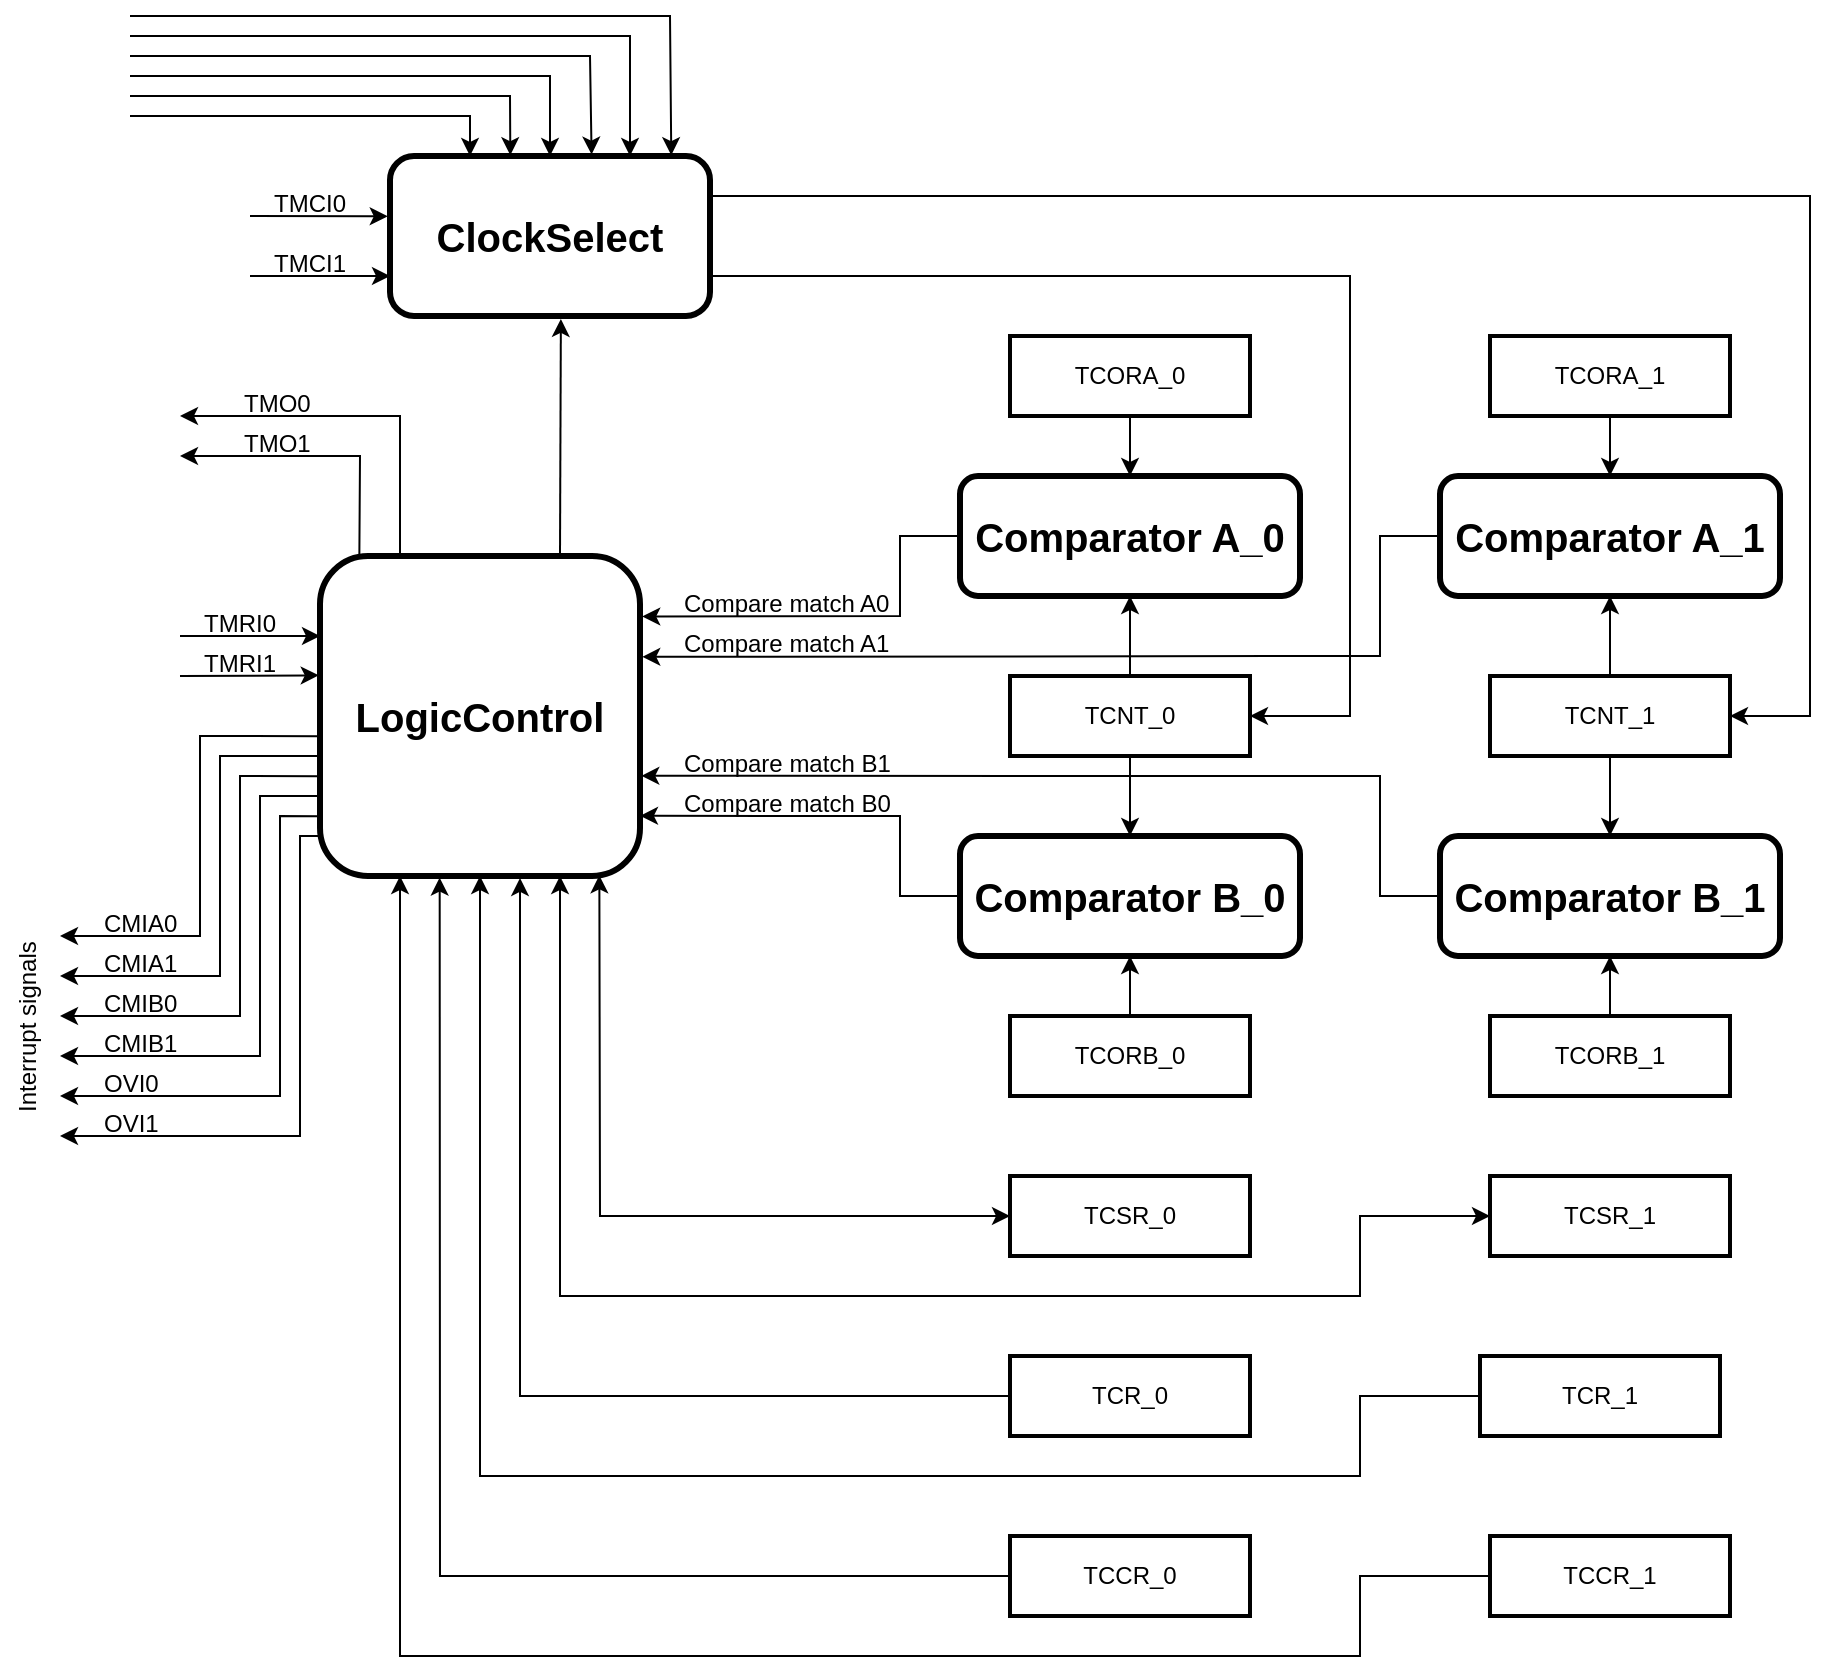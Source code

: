 <mxfile version="27.1.4">
  <diagram name="Page-1" id="8HpQ-8Nv3RYFxjtC_Wua">
    <mxGraphModel dx="1948" dy="1105" grid="1" gridSize="10" guides="1" tooltips="1" connect="1" arrows="1" fold="1" page="1" pageScale="1" pageWidth="1600" pageHeight="900" math="0" shadow="0">
      <root>
        <mxCell id="0" />
        <mxCell id="1" parent="0" />
        <mxCell id="-IlWu7yrMwcjvubHEvKh-1" value="&lt;font style=&quot;font-size: 20px;&quot;&gt;&lt;span&gt;ClockSelect&lt;/span&gt;&lt;/font&gt;" style="rounded=1;whiteSpace=wrap;html=1;fontStyle=1;strokeWidth=3;" vertex="1" parent="1">
          <mxGeometry x="570" y="120" width="160" height="80" as="geometry" />
        </mxCell>
        <mxCell id="-IlWu7yrMwcjvubHEvKh-2" value="&lt;font style=&quot;font-size: 20px;&quot;&gt;LogicControl&lt;/font&gt;" style="rounded=1;whiteSpace=wrap;html=1;strokeWidth=3;fontStyle=1" vertex="1" parent="1">
          <mxGeometry x="535" y="320" width="160" height="160" as="geometry" />
        </mxCell>
        <mxCell id="-IlWu7yrMwcjvubHEvKh-3" value="&lt;font style=&quot;font-size: 20px;&quot;&gt;Comparator A_0&lt;/font&gt;" style="rounded=1;whiteSpace=wrap;html=1;strokeWidth=3;fontStyle=1" vertex="1" parent="1">
          <mxGeometry x="855" y="280" width="170" height="60" as="geometry" />
        </mxCell>
        <mxCell id="-IlWu7yrMwcjvubHEvKh-4" value="&lt;font style=&quot;font-size: 20px;&quot;&gt;Comparator A_1&lt;/font&gt;" style="rounded=1;whiteSpace=wrap;html=1;strokeWidth=3;fontStyle=1" vertex="1" parent="1">
          <mxGeometry x="1095" y="280" width="170" height="60" as="geometry" />
        </mxCell>
        <mxCell id="-IlWu7yrMwcjvubHEvKh-5" value="&lt;font style=&quot;font-size: 20px;&quot;&gt;Comparator B_0&lt;/font&gt;" style="rounded=1;whiteSpace=wrap;html=1;strokeWidth=3;fontStyle=1" vertex="1" parent="1">
          <mxGeometry x="855" y="460" width="170" height="60" as="geometry" />
        </mxCell>
        <mxCell id="-IlWu7yrMwcjvubHEvKh-6" value="&lt;font style=&quot;font-size: 20px;&quot;&gt;Comparator B_1&lt;/font&gt;" style="rounded=1;whiteSpace=wrap;html=1;strokeWidth=3;fontStyle=1" vertex="1" parent="1">
          <mxGeometry x="1095" y="460" width="170" height="60" as="geometry" />
        </mxCell>
        <mxCell id="-IlWu7yrMwcjvubHEvKh-7" value="TCORA_0" style="rounded=0;whiteSpace=wrap;html=1;strokeWidth=2;" vertex="1" parent="1">
          <mxGeometry x="880" y="210" width="120" height="40" as="geometry" />
        </mxCell>
        <mxCell id="-IlWu7yrMwcjvubHEvKh-8" value="TCORA_1" style="rounded=0;whiteSpace=wrap;html=1;strokeWidth=2;" vertex="1" parent="1">
          <mxGeometry x="1120" y="210" width="120" height="40" as="geometry" />
        </mxCell>
        <mxCell id="-IlWu7yrMwcjvubHEvKh-9" value="TCNT_0" style="rounded=0;whiteSpace=wrap;html=1;strokeWidth=2;" vertex="1" parent="1">
          <mxGeometry x="880" y="380" width="120" height="40" as="geometry" />
        </mxCell>
        <mxCell id="-IlWu7yrMwcjvubHEvKh-11" value="TCNT_1" style="rounded=0;whiteSpace=wrap;html=1;strokeWidth=2;" vertex="1" parent="1">
          <mxGeometry x="1120" y="380" width="120" height="40" as="geometry" />
        </mxCell>
        <mxCell id="-IlWu7yrMwcjvubHEvKh-12" value="TCORB_0" style="rounded=0;whiteSpace=wrap;html=1;strokeWidth=2;" vertex="1" parent="1">
          <mxGeometry x="880" y="550" width="120" height="40" as="geometry" />
        </mxCell>
        <mxCell id="-IlWu7yrMwcjvubHEvKh-13" value="TCORB_1" style="rounded=0;whiteSpace=wrap;html=1;strokeWidth=2;" vertex="1" parent="1">
          <mxGeometry x="1120" y="550" width="120" height="40" as="geometry" />
        </mxCell>
        <mxCell id="-IlWu7yrMwcjvubHEvKh-14" value="" style="endArrow=classic;html=1;rounded=0;exitX=0.5;exitY=1;exitDx=0;exitDy=0;entryX=0.5;entryY=0;entryDx=0;entryDy=0;" edge="1" parent="1" source="-IlWu7yrMwcjvubHEvKh-7" target="-IlWu7yrMwcjvubHEvKh-3">
          <mxGeometry width="50" height="50" relative="1" as="geometry">
            <mxPoint x="1045" y="240" as="sourcePoint" />
            <mxPoint x="1095" y="190" as="targetPoint" />
          </mxGeometry>
        </mxCell>
        <mxCell id="-IlWu7yrMwcjvubHEvKh-15" value="" style="endArrow=classic;html=1;rounded=0;exitX=0.5;exitY=1;exitDx=0;exitDy=0;entryX=0.5;entryY=0;entryDx=0;entryDy=0;" edge="1" parent="1" source="-IlWu7yrMwcjvubHEvKh-8" target="-IlWu7yrMwcjvubHEvKh-4">
          <mxGeometry width="50" height="50" relative="1" as="geometry">
            <mxPoint x="1265" y="290" as="sourcePoint" />
            <mxPoint x="1315" y="240" as="targetPoint" />
          </mxGeometry>
        </mxCell>
        <mxCell id="-IlWu7yrMwcjvubHEvKh-16" value="" style="endArrow=classic;html=1;rounded=0;exitX=0.5;exitY=0;exitDx=0;exitDy=0;entryX=0.5;entryY=1;entryDx=0;entryDy=0;" edge="1" parent="1" source="-IlWu7yrMwcjvubHEvKh-11" target="-IlWu7yrMwcjvubHEvKh-4">
          <mxGeometry width="50" height="50" relative="1" as="geometry">
            <mxPoint x="1045" y="390" as="sourcePoint" />
            <mxPoint x="1095" y="340" as="targetPoint" />
          </mxGeometry>
        </mxCell>
        <mxCell id="-IlWu7yrMwcjvubHEvKh-18" value="" style="endArrow=classic;html=1;rounded=0;entryX=0.5;entryY=1;entryDx=0;entryDy=0;exitX=0.5;exitY=0;exitDx=0;exitDy=0;" edge="1" parent="1" source="-IlWu7yrMwcjvubHEvKh-9" target="-IlWu7yrMwcjvubHEvKh-3">
          <mxGeometry width="50" height="50" relative="1" as="geometry">
            <mxPoint x="875" y="410" as="sourcePoint" />
            <mxPoint x="925" y="360" as="targetPoint" />
          </mxGeometry>
        </mxCell>
        <mxCell id="-IlWu7yrMwcjvubHEvKh-19" value="" style="endArrow=classic;html=1;rounded=0;exitX=0.5;exitY=1;exitDx=0;exitDy=0;entryX=0.5;entryY=0;entryDx=0;entryDy=0;" edge="1" parent="1" source="-IlWu7yrMwcjvubHEvKh-9" target="-IlWu7yrMwcjvubHEvKh-5">
          <mxGeometry width="50" height="50" relative="1" as="geometry">
            <mxPoint x="785" y="450" as="sourcePoint" />
            <mxPoint x="835" y="400" as="targetPoint" />
          </mxGeometry>
        </mxCell>
        <mxCell id="-IlWu7yrMwcjvubHEvKh-20" value="" style="endArrow=classic;html=1;rounded=0;exitX=0.5;exitY=1;exitDx=0;exitDy=0;entryX=0.5;entryY=0;entryDx=0;entryDy=0;" edge="1" parent="1" source="-IlWu7yrMwcjvubHEvKh-11" target="-IlWu7yrMwcjvubHEvKh-6">
          <mxGeometry width="50" height="50" relative="1" as="geometry">
            <mxPoint x="1015" y="430" as="sourcePoint" />
            <mxPoint x="1065" y="380" as="targetPoint" />
          </mxGeometry>
        </mxCell>
        <mxCell id="-IlWu7yrMwcjvubHEvKh-21" value="" style="endArrow=classic;html=1;rounded=0;entryX=0.5;entryY=1;entryDx=0;entryDy=0;exitX=0.5;exitY=0;exitDx=0;exitDy=0;" edge="1" parent="1" source="-IlWu7yrMwcjvubHEvKh-12" target="-IlWu7yrMwcjvubHEvKh-5">
          <mxGeometry width="50" height="50" relative="1" as="geometry">
            <mxPoint x="705" y="560" as="sourcePoint" />
            <mxPoint x="755" y="510" as="targetPoint" />
          </mxGeometry>
        </mxCell>
        <mxCell id="-IlWu7yrMwcjvubHEvKh-22" value="" style="endArrow=classic;html=1;rounded=0;entryX=0.5;entryY=1;entryDx=0;entryDy=0;exitX=0.5;exitY=0;exitDx=0;exitDy=0;" edge="1" parent="1" source="-IlWu7yrMwcjvubHEvKh-13" target="-IlWu7yrMwcjvubHEvKh-6">
          <mxGeometry width="50" height="50" relative="1" as="geometry">
            <mxPoint x="1045" y="600" as="sourcePoint" />
            <mxPoint x="1095" y="550" as="targetPoint" />
          </mxGeometry>
        </mxCell>
        <mxCell id="-IlWu7yrMwcjvubHEvKh-23" value="" style="endArrow=classic;html=1;rounded=0;exitX=0;exitY=0.5;exitDx=0;exitDy=0;entryX=1.007;entryY=0.189;entryDx=0;entryDy=0;entryPerimeter=0;" edge="1" parent="1" source="-IlWu7yrMwcjvubHEvKh-3" target="-IlWu7yrMwcjvubHEvKh-2">
          <mxGeometry width="50" height="50" relative="1" as="geometry">
            <mxPoint x="785" y="270" as="sourcePoint" />
            <mxPoint x="715" y="360" as="targetPoint" />
            <Array as="points">
              <mxPoint x="825" y="310" />
              <mxPoint x="825" y="350" />
            </Array>
          </mxGeometry>
        </mxCell>
        <mxCell id="-IlWu7yrMwcjvubHEvKh-24" value="" style="endArrow=classic;html=1;rounded=0;exitX=0;exitY=0.5;exitDx=0;exitDy=0;entryX=1;entryY=0.812;entryDx=0;entryDy=0;entryPerimeter=0;" edge="1" parent="1" source="-IlWu7yrMwcjvubHEvKh-5" target="-IlWu7yrMwcjvubHEvKh-2">
          <mxGeometry width="50" height="50" relative="1" as="geometry">
            <mxPoint x="745" y="490" as="sourcePoint" />
            <mxPoint x="706" y="450" as="targetPoint" />
            <Array as="points">
              <mxPoint x="825" y="490" />
              <mxPoint x="825" y="450" />
            </Array>
          </mxGeometry>
        </mxCell>
        <mxCell id="-IlWu7yrMwcjvubHEvKh-25" value="" style="endArrow=classic;html=1;rounded=0;exitX=0;exitY=0.5;exitDx=0;exitDy=0;entryX=1.007;entryY=0.315;entryDx=0;entryDy=0;entryPerimeter=0;" edge="1" parent="1" source="-IlWu7yrMwcjvubHEvKh-4" target="-IlWu7yrMwcjvubHEvKh-2">
          <mxGeometry width="50" height="50" relative="1" as="geometry">
            <mxPoint x="1065" y="260" as="sourcePoint" />
            <mxPoint x="695" y="370" as="targetPoint" />
            <Array as="points">
              <mxPoint x="1065" y="310" />
              <mxPoint x="1065" y="370" />
            </Array>
          </mxGeometry>
        </mxCell>
        <mxCell id="-IlWu7yrMwcjvubHEvKh-26" value="" style="endArrow=classic;html=1;rounded=0;exitX=0;exitY=0.5;exitDx=0;exitDy=0;entryX=1.004;entryY=0.687;entryDx=0;entryDy=0;entryPerimeter=0;" edge="1" parent="1" source="-IlWu7yrMwcjvubHEvKh-6" target="-IlWu7yrMwcjvubHEvKh-2">
          <mxGeometry width="50" height="50" relative="1" as="geometry">
            <mxPoint x="765" y="550" as="sourcePoint" />
            <mxPoint x="705" y="420" as="targetPoint" />
            <Array as="points">
              <mxPoint x="1065" y="490" />
              <mxPoint x="1065" y="430" />
            </Array>
          </mxGeometry>
        </mxCell>
        <mxCell id="-IlWu7yrMwcjvubHEvKh-28" value="Compare match A0" style="text;whiteSpace=wrap;" vertex="1" parent="1">
          <mxGeometry x="715" y="330" width="140" height="40" as="geometry" />
        </mxCell>
        <mxCell id="-IlWu7yrMwcjvubHEvKh-29" value="Compare match A1" style="text;whiteSpace=wrap;" vertex="1" parent="1">
          <mxGeometry x="715" y="350" width="140" height="40" as="geometry" />
        </mxCell>
        <mxCell id="-IlWu7yrMwcjvubHEvKh-30" value="Compare match B0" style="text;whiteSpace=wrap;" vertex="1" parent="1">
          <mxGeometry x="715" y="430" width="140" height="40" as="geometry" />
        </mxCell>
        <mxCell id="-IlWu7yrMwcjvubHEvKh-31" value="Compare match B1" style="text;whiteSpace=wrap;" vertex="1" parent="1">
          <mxGeometry x="715" y="410" width="140" height="40" as="geometry" />
        </mxCell>
        <mxCell id="-IlWu7yrMwcjvubHEvKh-33" value="TCSR_1" style="rounded=0;whiteSpace=wrap;html=1;strokeWidth=2;" vertex="1" parent="1">
          <mxGeometry x="1120" y="630" width="120" height="40" as="geometry" />
        </mxCell>
        <mxCell id="-IlWu7yrMwcjvubHEvKh-34" value="TCSR_0" style="rounded=0;whiteSpace=wrap;html=1;strokeWidth=2;" vertex="1" parent="1">
          <mxGeometry x="880" y="630" width="120" height="40" as="geometry" />
        </mxCell>
        <mxCell id="-IlWu7yrMwcjvubHEvKh-38" value="" style="endArrow=classic;startArrow=classic;html=1;rounded=0;entryX=0.873;entryY=0.998;entryDx=0;entryDy=0;entryPerimeter=0;exitX=0;exitY=0.5;exitDx=0;exitDy=0;" edge="1" parent="1" source="-IlWu7yrMwcjvubHEvKh-34" target="-IlWu7yrMwcjvubHEvKh-2">
          <mxGeometry width="50" height="50" relative="1" as="geometry">
            <mxPoint x="725" y="640" as="sourcePoint" />
            <mxPoint x="775" y="590" as="targetPoint" />
            <Array as="points">
              <mxPoint x="675" y="650" />
            </Array>
          </mxGeometry>
        </mxCell>
        <mxCell id="-IlWu7yrMwcjvubHEvKh-39" value="" style="endArrow=classic;startArrow=classic;html=1;rounded=0;entryX=0.75;entryY=1;entryDx=0;entryDy=0;exitX=0;exitY=0.5;exitDx=0;exitDy=0;" edge="1" parent="1" source="-IlWu7yrMwcjvubHEvKh-33" target="-IlWu7yrMwcjvubHEvKh-2">
          <mxGeometry width="50" height="50" relative="1" as="geometry">
            <mxPoint x="860" y="708" as="sourcePoint" />
            <mxPoint x="655" y="530" as="targetPoint" />
            <Array as="points">
              <mxPoint x="1055" y="650" />
              <mxPoint x="1055" y="690" />
              <mxPoint x="655" y="690" />
            </Array>
          </mxGeometry>
        </mxCell>
        <mxCell id="-IlWu7yrMwcjvubHEvKh-40" value="TCR_1" style="rounded=0;whiteSpace=wrap;html=1;strokeWidth=2;" vertex="1" parent="1">
          <mxGeometry x="1115" y="720" width="120" height="40" as="geometry" />
        </mxCell>
        <mxCell id="-IlWu7yrMwcjvubHEvKh-41" value="TCR_0" style="rounded=0;whiteSpace=wrap;html=1;strokeWidth=2;" vertex="1" parent="1">
          <mxGeometry x="880" y="720" width="120" height="40" as="geometry" />
        </mxCell>
        <mxCell id="-IlWu7yrMwcjvubHEvKh-42" value="TCCR_1" style="rounded=0;whiteSpace=wrap;html=1;strokeWidth=2;" vertex="1" parent="1">
          <mxGeometry x="1120" y="810" width="120" height="40" as="geometry" />
        </mxCell>
        <mxCell id="-IlWu7yrMwcjvubHEvKh-43" value="TCCR_0" style="rounded=0;whiteSpace=wrap;html=1;strokeWidth=2;" vertex="1" parent="1">
          <mxGeometry x="880" y="810" width="120" height="40" as="geometry" />
        </mxCell>
        <mxCell id="-IlWu7yrMwcjvubHEvKh-44" value="" style="endArrow=classic;html=1;rounded=0;exitX=0;exitY=0.5;exitDx=0;exitDy=0;entryX=0.625;entryY=1.006;entryDx=0;entryDy=0;entryPerimeter=0;" edge="1" parent="1" source="-IlWu7yrMwcjvubHEvKh-41" target="-IlWu7yrMwcjvubHEvKh-2">
          <mxGeometry width="50" height="50" relative="1" as="geometry">
            <mxPoint x="495" y="600" as="sourcePoint" />
            <mxPoint x="635" y="480" as="targetPoint" />
            <Array as="points">
              <mxPoint x="635" y="740" />
            </Array>
          </mxGeometry>
        </mxCell>
        <mxCell id="-IlWu7yrMwcjvubHEvKh-45" value="" style="endArrow=classic;html=1;rounded=0;exitX=0;exitY=0.5;exitDx=0;exitDy=0;entryX=0.5;entryY=1;entryDx=0;entryDy=0;" edge="1" parent="1" source="-IlWu7yrMwcjvubHEvKh-40" target="-IlWu7yrMwcjvubHEvKh-2">
          <mxGeometry width="50" height="50" relative="1" as="geometry">
            <mxPoint x="405" y="600" as="sourcePoint" />
            <mxPoint x="455" y="550" as="targetPoint" />
            <Array as="points">
              <mxPoint x="1055" y="740" />
              <mxPoint x="1055" y="780" />
              <mxPoint x="615" y="780" />
            </Array>
          </mxGeometry>
        </mxCell>
        <mxCell id="-IlWu7yrMwcjvubHEvKh-46" value="" style="endArrow=classic;html=1;rounded=0;entryX=0.374;entryY=1.005;entryDx=0;entryDy=0;entryPerimeter=0;exitX=0;exitY=0.5;exitDx=0;exitDy=0;" edge="1" parent="1" source="-IlWu7yrMwcjvubHEvKh-43" target="-IlWu7yrMwcjvubHEvKh-2">
          <mxGeometry width="50" height="50" relative="1" as="geometry">
            <mxPoint x="405" y="580" as="sourcePoint" />
            <mxPoint x="455" y="530" as="targetPoint" />
            <Array as="points">
              <mxPoint x="595" y="830" />
            </Array>
          </mxGeometry>
        </mxCell>
        <mxCell id="-IlWu7yrMwcjvubHEvKh-47" value="" style="endArrow=classic;html=1;rounded=0;exitX=0;exitY=0.5;exitDx=0;exitDy=0;entryX=0.25;entryY=1;entryDx=0;entryDy=0;" edge="1" parent="1" source="-IlWu7yrMwcjvubHEvKh-42" target="-IlWu7yrMwcjvubHEvKh-2">
          <mxGeometry width="50" height="50" relative="1" as="geometry">
            <mxPoint x="475" y="830" as="sourcePoint" />
            <mxPoint x="525" y="780" as="targetPoint" />
            <Array as="points">
              <mxPoint x="1055" y="830" />
              <mxPoint x="1055" y="870" />
              <mxPoint x="575" y="870" />
            </Array>
          </mxGeometry>
        </mxCell>
        <mxCell id="-IlWu7yrMwcjvubHEvKh-49" value="" style="endArrow=classic;html=1;rounded=0;" edge="1" parent="1">
          <mxGeometry width="50" height="50" relative="1" as="geometry">
            <mxPoint x="535" y="460" as="sourcePoint" />
            <mxPoint x="405" y="610" as="targetPoint" />
            <Array as="points">
              <mxPoint x="525" y="460" />
              <mxPoint x="525" y="610" />
            </Array>
          </mxGeometry>
        </mxCell>
        <mxCell id="-IlWu7yrMwcjvubHEvKh-50" value="" style="endArrow=classic;html=1;rounded=0;exitX=0;exitY=0.813;exitDx=0;exitDy=0;exitPerimeter=0;" edge="1" parent="1" source="-IlWu7yrMwcjvubHEvKh-2">
          <mxGeometry width="50" height="50" relative="1" as="geometry">
            <mxPoint x="385" y="480" as="sourcePoint" />
            <mxPoint x="405" y="590" as="targetPoint" />
            <Array as="points">
              <mxPoint x="515" y="450" />
              <mxPoint x="515" y="590" />
            </Array>
          </mxGeometry>
        </mxCell>
        <mxCell id="-IlWu7yrMwcjvubHEvKh-51" value="" style="endArrow=classic;html=1;rounded=0;exitX=0;exitY=0.75;exitDx=0;exitDy=0;" edge="1" parent="1" source="-IlWu7yrMwcjvubHEvKh-2">
          <mxGeometry width="50" height="50" relative="1" as="geometry">
            <mxPoint x="465" y="440" as="sourcePoint" />
            <mxPoint x="405" y="570" as="targetPoint" />
            <Array as="points">
              <mxPoint x="505" y="440" />
              <mxPoint x="505" y="570" />
            </Array>
          </mxGeometry>
        </mxCell>
        <mxCell id="-IlWu7yrMwcjvubHEvKh-52" value="" style="endArrow=classic;html=1;rounded=0;exitX=0;exitY=0.688;exitDx=0;exitDy=0;exitPerimeter=0;" edge="1" parent="1" source="-IlWu7yrMwcjvubHEvKh-2">
          <mxGeometry width="50" height="50" relative="1" as="geometry">
            <mxPoint x="475" y="420" as="sourcePoint" />
            <mxPoint x="405" y="550" as="targetPoint" />
            <Array as="points">
              <mxPoint x="495" y="430" />
              <mxPoint x="495" y="550" />
            </Array>
          </mxGeometry>
        </mxCell>
        <mxCell id="-IlWu7yrMwcjvubHEvKh-53" value="" style="endArrow=classic;html=1;rounded=0;exitX=0;exitY=0.625;exitDx=0;exitDy=0;exitPerimeter=0;" edge="1" parent="1" source="-IlWu7yrMwcjvubHEvKh-2">
          <mxGeometry width="50" height="50" relative="1" as="geometry">
            <mxPoint x="445" y="430" as="sourcePoint" />
            <mxPoint x="405" y="530" as="targetPoint" />
            <Array as="points">
              <mxPoint x="485" y="420" />
              <mxPoint x="485" y="530" />
            </Array>
          </mxGeometry>
        </mxCell>
        <mxCell id="-IlWu7yrMwcjvubHEvKh-54" value="" style="endArrow=classic;html=1;rounded=0;exitX=0;exitY=0.563;exitDx=0;exitDy=0;exitPerimeter=0;" edge="1" parent="1" source="-IlWu7yrMwcjvubHEvKh-2">
          <mxGeometry width="50" height="50" relative="1" as="geometry">
            <mxPoint x="425" y="420" as="sourcePoint" />
            <mxPoint x="405" y="510" as="targetPoint" />
            <Array as="points">
              <mxPoint x="475" y="410" />
              <mxPoint x="475" y="510" />
            </Array>
          </mxGeometry>
        </mxCell>
        <mxCell id="-IlWu7yrMwcjvubHEvKh-55" value="CMIA0" style="text;whiteSpace=wrap;" vertex="1" parent="1">
          <mxGeometry x="425" y="490" width="70" height="40" as="geometry" />
        </mxCell>
        <mxCell id="-IlWu7yrMwcjvubHEvKh-56" value="CMIA1" style="text;whiteSpace=wrap;" vertex="1" parent="1">
          <mxGeometry x="425" y="510" width="70" height="40" as="geometry" />
        </mxCell>
        <mxCell id="-IlWu7yrMwcjvubHEvKh-57" value="CMIB0" style="text;whiteSpace=wrap;" vertex="1" parent="1">
          <mxGeometry x="425" y="530" width="70" height="40" as="geometry" />
        </mxCell>
        <mxCell id="-IlWu7yrMwcjvubHEvKh-58" value="CMIB1" style="text;whiteSpace=wrap;" vertex="1" parent="1">
          <mxGeometry x="425" y="550" width="70" height="40" as="geometry" />
        </mxCell>
        <mxCell id="-IlWu7yrMwcjvubHEvKh-59" value="OVI0" style="text;whiteSpace=wrap;" vertex="1" parent="1">
          <mxGeometry x="425" y="570" width="60" height="40" as="geometry" />
        </mxCell>
        <mxCell id="-IlWu7yrMwcjvubHEvKh-60" value="OVI1" style="text;whiteSpace=wrap;" vertex="1" parent="1">
          <mxGeometry x="425" y="590" width="60" height="40" as="geometry" />
        </mxCell>
        <mxCell id="-IlWu7yrMwcjvubHEvKh-61" value="Interrupt signals" style="text;whiteSpace=wrap;rotation=-90;" vertex="1" parent="1">
          <mxGeometry x="335" y="520" width="120" height="40" as="geometry" />
        </mxCell>
        <mxCell id="-IlWu7yrMwcjvubHEvKh-62" value="TMRI0" style="text;whiteSpace=wrap;" vertex="1" parent="1">
          <mxGeometry x="475" y="340" width="70" height="40" as="geometry" />
        </mxCell>
        <mxCell id="-IlWu7yrMwcjvubHEvKh-63" value="TMRI1" style="text;whiteSpace=wrap;" vertex="1" parent="1">
          <mxGeometry x="475" y="360" width="70" height="40" as="geometry" />
        </mxCell>
        <mxCell id="-IlWu7yrMwcjvubHEvKh-64" value="" style="endArrow=classic;html=1;rounded=0;entryX=0;entryY=0.25;entryDx=0;entryDy=0;" edge="1" parent="1" target="-IlWu7yrMwcjvubHEvKh-2">
          <mxGeometry width="50" height="50" relative="1" as="geometry">
            <mxPoint x="465" y="360" as="sourcePoint" />
            <mxPoint x="525" y="380" as="targetPoint" />
          </mxGeometry>
        </mxCell>
        <mxCell id="-IlWu7yrMwcjvubHEvKh-65" value="" style="endArrow=classic;html=1;rounded=0;entryX=-0.004;entryY=0.373;entryDx=0;entryDy=0;entryPerimeter=0;" edge="1" parent="1" target="-IlWu7yrMwcjvubHEvKh-2">
          <mxGeometry width="50" height="50" relative="1" as="geometry">
            <mxPoint x="465" y="380" as="sourcePoint" />
            <mxPoint x="405" y="370" as="targetPoint" />
          </mxGeometry>
        </mxCell>
        <mxCell id="-IlWu7yrMwcjvubHEvKh-66" value="TMO0" style="text;whiteSpace=wrap;" vertex="1" parent="1">
          <mxGeometry x="495" y="230" width="70" height="40" as="geometry" />
        </mxCell>
        <mxCell id="-IlWu7yrMwcjvubHEvKh-67" value="TMO1" style="text;whiteSpace=wrap;" vertex="1" parent="1">
          <mxGeometry x="495" y="250" width="70" height="40" as="geometry" />
        </mxCell>
        <mxCell id="-IlWu7yrMwcjvubHEvKh-68" value="" style="endArrow=classic;html=1;rounded=0;exitX=0.25;exitY=0;exitDx=0;exitDy=0;" edge="1" parent="1" source="-IlWu7yrMwcjvubHEvKh-2">
          <mxGeometry width="50" height="50" relative="1" as="geometry">
            <mxPoint x="475" y="300" as="sourcePoint" />
            <mxPoint x="465" y="250" as="targetPoint" />
            <Array as="points">
              <mxPoint x="575" y="250" />
            </Array>
          </mxGeometry>
        </mxCell>
        <mxCell id="-IlWu7yrMwcjvubHEvKh-70" value="" style="endArrow=classic;html=1;rounded=0;exitX=0.123;exitY=0;exitDx=0;exitDy=0;exitPerimeter=0;" edge="1" parent="1" source="-IlWu7yrMwcjvubHEvKh-2">
          <mxGeometry width="50" height="50" relative="1" as="geometry">
            <mxPoint x="425" y="310" as="sourcePoint" />
            <mxPoint x="465" y="270" as="targetPoint" />
            <Array as="points">
              <mxPoint x="555" y="270" />
            </Array>
          </mxGeometry>
        </mxCell>
        <mxCell id="-IlWu7yrMwcjvubHEvKh-72" value="" style="endArrow=classic;html=1;rounded=0;entryX=0.25;entryY=0;entryDx=0;entryDy=0;" edge="1" parent="1" target="-IlWu7yrMwcjvubHEvKh-1">
          <mxGeometry width="50" height="50" relative="1" as="geometry">
            <mxPoint x="440" y="100" as="sourcePoint" />
            <mxPoint x="490" y="100" as="targetPoint" />
            <Array as="points">
              <mxPoint x="610" y="100" />
            </Array>
          </mxGeometry>
        </mxCell>
        <mxCell id="-IlWu7yrMwcjvubHEvKh-73" value="" style="endArrow=classic;html=1;rounded=0;entryX=0.5;entryY=0;entryDx=0;entryDy=0;" edge="1" parent="1" target="-IlWu7yrMwcjvubHEvKh-1">
          <mxGeometry width="50" height="50" relative="1" as="geometry">
            <mxPoint x="440" y="80" as="sourcePoint" />
            <mxPoint x="475" y="50" as="targetPoint" />
            <Array as="points">
              <mxPoint x="650" y="80" />
            </Array>
          </mxGeometry>
        </mxCell>
        <mxCell id="-IlWu7yrMwcjvubHEvKh-74" value="" style="endArrow=classic;html=1;rounded=0;entryX=0.75;entryY=0;entryDx=0;entryDy=0;" edge="1" parent="1" target="-IlWu7yrMwcjvubHEvKh-1">
          <mxGeometry width="50" height="50" relative="1" as="geometry">
            <mxPoint x="440" y="60" as="sourcePoint" />
            <mxPoint x="750" y="50" as="targetPoint" />
            <Array as="points">
              <mxPoint x="690" y="60" />
            </Array>
          </mxGeometry>
        </mxCell>
        <mxCell id="-IlWu7yrMwcjvubHEvKh-75" value="" style="endArrow=classic;html=1;rounded=0;entryX=0.376;entryY=-0.005;entryDx=0;entryDy=0;entryPerimeter=0;" edge="1" parent="1" target="-IlWu7yrMwcjvubHEvKh-1">
          <mxGeometry width="50" height="50" relative="1" as="geometry">
            <mxPoint x="440" y="90" as="sourcePoint" />
            <mxPoint x="470" y="130" as="targetPoint" />
            <Array as="points">
              <mxPoint x="630" y="90" />
            </Array>
          </mxGeometry>
        </mxCell>
        <mxCell id="-IlWu7yrMwcjvubHEvKh-76" value="" style="endArrow=classic;html=1;rounded=0;entryX=0.63;entryY=-0.009;entryDx=0;entryDy=0;entryPerimeter=0;" edge="1" parent="1" target="-IlWu7yrMwcjvubHEvKh-1">
          <mxGeometry width="50" height="50" relative="1" as="geometry">
            <mxPoint x="440" y="70" as="sourcePoint" />
            <mxPoint x="640" y="40" as="targetPoint" />
            <Array as="points">
              <mxPoint x="670" y="70" />
            </Array>
          </mxGeometry>
        </mxCell>
        <mxCell id="-IlWu7yrMwcjvubHEvKh-77" value="" style="endArrow=classic;html=1;rounded=0;entryX=0.879;entryY=-0.005;entryDx=0;entryDy=0;entryPerimeter=0;" edge="1" parent="1" target="-IlWu7yrMwcjvubHEvKh-1">
          <mxGeometry width="50" height="50" relative="1" as="geometry">
            <mxPoint x="440" y="50" as="sourcePoint" />
            <mxPoint x="450" y="30" as="targetPoint" />
            <Array as="points">
              <mxPoint x="710" y="50" />
            </Array>
          </mxGeometry>
        </mxCell>
        <mxCell id="-IlWu7yrMwcjvubHEvKh-79" value="TMCI0" style="text;whiteSpace=wrap;" vertex="1" parent="1">
          <mxGeometry x="510" y="130" width="70" height="40" as="geometry" />
        </mxCell>
        <mxCell id="-IlWu7yrMwcjvubHEvKh-80" value="" style="endArrow=classic;html=1;rounded=0;entryX=-0.007;entryY=0.377;entryDx=0;entryDy=0;entryPerimeter=0;" edge="1" parent="1" target="-IlWu7yrMwcjvubHEvKh-1">
          <mxGeometry width="50" height="50" relative="1" as="geometry">
            <mxPoint x="500" y="150" as="sourcePoint" />
            <mxPoint x="540" y="130" as="targetPoint" />
          </mxGeometry>
        </mxCell>
        <mxCell id="-IlWu7yrMwcjvubHEvKh-81" value="" style="endArrow=classic;html=1;rounded=0;entryX=0;entryY=0.75;entryDx=0;entryDy=0;" edge="1" parent="1" target="-IlWu7yrMwcjvubHEvKh-1">
          <mxGeometry width="50" height="50" relative="1" as="geometry">
            <mxPoint x="500" y="180" as="sourcePoint" />
            <mxPoint x="510" y="160" as="targetPoint" />
          </mxGeometry>
        </mxCell>
        <mxCell id="-IlWu7yrMwcjvubHEvKh-82" value="TMCI1" style="text;whiteSpace=wrap;" vertex="1" parent="1">
          <mxGeometry x="510" y="160" width="70" height="40" as="geometry" />
        </mxCell>
        <mxCell id="-IlWu7yrMwcjvubHEvKh-85" value="" style="endArrow=classic;html=1;rounded=0;exitX=0.75;exitY=0;exitDx=0;exitDy=0;entryX=0.534;entryY=1.018;entryDx=0;entryDy=0;entryPerimeter=0;" edge="1" parent="1" source="-IlWu7yrMwcjvubHEvKh-2" target="-IlWu7yrMwcjvubHEvKh-1">
          <mxGeometry width="50" height="50" relative="1" as="geometry">
            <mxPoint x="630" y="280" as="sourcePoint" />
            <mxPoint x="680" y="230" as="targetPoint" />
          </mxGeometry>
        </mxCell>
        <mxCell id="-IlWu7yrMwcjvubHEvKh-86" value="" style="endArrow=classic;html=1;rounded=0;exitX=1;exitY=0.75;exitDx=0;exitDy=0;entryX=1;entryY=0.5;entryDx=0;entryDy=0;" edge="1" parent="1" source="-IlWu7yrMwcjvubHEvKh-1" target="-IlWu7yrMwcjvubHEvKh-9">
          <mxGeometry width="50" height="50" relative="1" as="geometry">
            <mxPoint x="960" y="130" as="sourcePoint" />
            <mxPoint x="1030" y="360" as="targetPoint" />
            <Array as="points">
              <mxPoint x="1050" y="180" />
              <mxPoint x="1050" y="400" />
            </Array>
          </mxGeometry>
        </mxCell>
        <mxCell id="-IlWu7yrMwcjvubHEvKh-87" value="" style="endArrow=classic;html=1;rounded=0;exitX=1;exitY=0.25;exitDx=0;exitDy=0;entryX=1;entryY=0.5;entryDx=0;entryDy=0;" edge="1" parent="1" source="-IlWu7yrMwcjvubHEvKh-1" target="-IlWu7yrMwcjvubHEvKh-11">
          <mxGeometry width="50" height="50" relative="1" as="geometry">
            <mxPoint x="740" y="150" as="sourcePoint" />
            <mxPoint x="1320.513" y="260" as="targetPoint" />
            <Array as="points">
              <mxPoint x="1280" y="140" />
              <mxPoint x="1280" y="400" />
            </Array>
          </mxGeometry>
        </mxCell>
      </root>
    </mxGraphModel>
  </diagram>
</mxfile>
